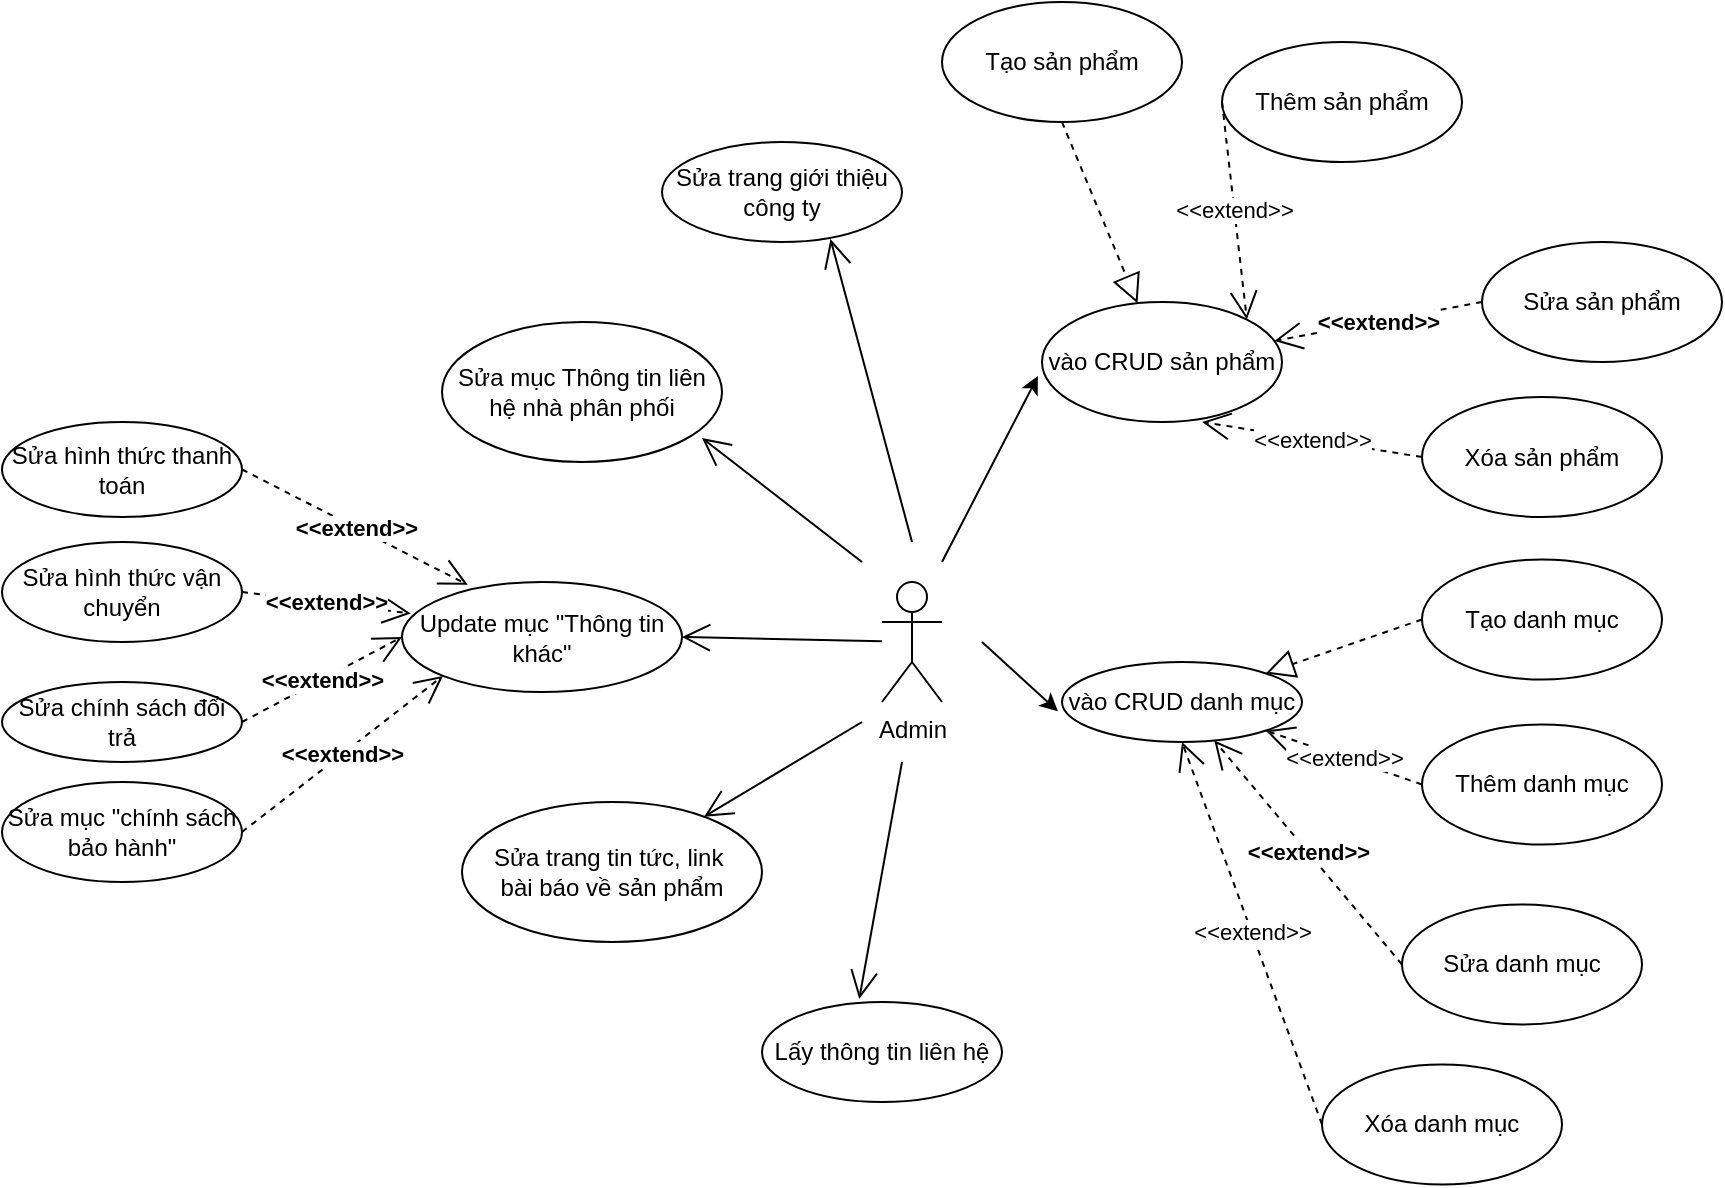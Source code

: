 <mxfile version="13.9.1" type="github">
  <diagram id="KsQNdJRiyhgeE9N4RiPK" name="Page-1">
    <mxGraphModel dx="2330" dy="660" grid="1" gridSize="10" guides="1" tooltips="1" connect="1" arrows="1" fold="1" page="1" pageScale="1" pageWidth="850" pageHeight="1100" math="0" shadow="0">
      <root>
        <mxCell id="0" />
        <mxCell id="1" parent="0" />
        <mxCell id="Ka_qR0vFbAZE_GIsa4IG-1" value="Admin&lt;br&gt;" style="shape=umlActor;verticalLabelPosition=bottom;verticalAlign=top;html=1;outlineConnect=0;" vertex="1" parent="1">
          <mxGeometry x="360" y="330" width="30" height="60" as="geometry" />
        </mxCell>
        <mxCell id="Ka_qR0vFbAZE_GIsa4IG-2" value="Tạo sản phẩm" style="ellipse;whiteSpace=wrap;html=1;" vertex="1" parent="1">
          <mxGeometry x="390" y="40" width="120" height="60" as="geometry" />
        </mxCell>
        <mxCell id="Ka_qR0vFbAZE_GIsa4IG-3" value="vào CRUD sản phẩm" style="ellipse;whiteSpace=wrap;html=1;" vertex="1" parent="1">
          <mxGeometry x="440" y="190" width="120" height="60" as="geometry" />
        </mxCell>
        <mxCell id="Ka_qR0vFbAZE_GIsa4IG-4" value="Xóa sản phẩm" style="ellipse;whiteSpace=wrap;html=1;" vertex="1" parent="1">
          <mxGeometry x="630" y="237.5" width="120" height="60" as="geometry" />
        </mxCell>
        <mxCell id="Ka_qR0vFbAZE_GIsa4IG-5" value="Thêm sản phẩm" style="ellipse;whiteSpace=wrap;html=1;" vertex="1" parent="1">
          <mxGeometry x="530" y="60" width="120" height="60" as="geometry" />
        </mxCell>
        <mxCell id="Ka_qR0vFbAZE_GIsa4IG-6" value="Sửa sản phẩm" style="ellipse;whiteSpace=wrap;html=1;" vertex="1" parent="1">
          <mxGeometry x="660" y="160" width="120" height="60" as="geometry" />
        </mxCell>
        <mxCell id="Ka_qR0vFbAZE_GIsa4IG-7" value="" style="endArrow=classic;html=1;entryX=-0.017;entryY=0.617;entryDx=0;entryDy=0;entryPerimeter=0;" edge="1" parent="1" target="Ka_qR0vFbAZE_GIsa4IG-3">
          <mxGeometry width="50" height="50" relative="1" as="geometry">
            <mxPoint x="390" y="320" as="sourcePoint" />
            <mxPoint x="530" y="150" as="targetPoint" />
          </mxGeometry>
        </mxCell>
        <mxCell id="Ka_qR0vFbAZE_GIsa4IG-11" value="" style="endArrow=block;dashed=1;endFill=0;endSize=12;html=1;exitX=0.5;exitY=1;exitDx=0;exitDy=0;" edge="1" parent="1" source="Ka_qR0vFbAZE_GIsa4IG-2" target="Ka_qR0vFbAZE_GIsa4IG-3">
          <mxGeometry width="160" relative="1" as="geometry">
            <mxPoint x="600" y="70" as="sourcePoint" />
            <mxPoint x="760" y="70" as="targetPoint" />
          </mxGeometry>
        </mxCell>
        <mxCell id="Ka_qR0vFbAZE_GIsa4IG-13" value="&amp;lt;&amp;lt;extend&amp;gt;&amp;gt;" style="endArrow=open;endSize=12;dashed=1;html=1;exitX=0;exitY=0.5;exitDx=0;exitDy=0;fontStyle=1" edge="1" parent="1" source="Ka_qR0vFbAZE_GIsa4IG-6" target="Ka_qR0vFbAZE_GIsa4IG-3">
          <mxGeometry width="160" relative="1" as="geometry">
            <mxPoint x="900" y="202.5" as="sourcePoint" />
            <mxPoint x="805" y="220" as="targetPoint" />
          </mxGeometry>
        </mxCell>
        <mxCell id="Ka_qR0vFbAZE_GIsa4IG-14" value="&amp;lt;&amp;lt;extend&amp;gt;&amp;gt;" style="endArrow=open;endSize=12;dashed=1;html=1;exitX=0;exitY=0.5;exitDx=0;exitDy=0;entryX=1;entryY=0;entryDx=0;entryDy=0;" edge="1" parent="1" source="Ka_qR0vFbAZE_GIsa4IG-5" target="Ka_qR0vFbAZE_GIsa4IG-3">
          <mxGeometry width="160" relative="1" as="geometry">
            <mxPoint x="910" y="212.5" as="sourcePoint" />
            <mxPoint x="815" y="230" as="targetPoint" />
          </mxGeometry>
        </mxCell>
        <mxCell id="Ka_qR0vFbAZE_GIsa4IG-15" value="&amp;lt;&amp;lt;extend&amp;gt;&amp;gt;" style="endArrow=open;endSize=12;dashed=1;html=1;exitX=0;exitY=0.5;exitDx=0;exitDy=0;entryX=0.667;entryY=1;entryDx=0;entryDy=0;entryPerimeter=0;" edge="1" parent="1" source="Ka_qR0vFbAZE_GIsa4IG-4" target="Ka_qR0vFbAZE_GIsa4IG-3">
          <mxGeometry width="160" relative="1" as="geometry">
            <mxPoint x="920" y="222.5" as="sourcePoint" />
            <mxPoint x="825" y="240" as="targetPoint" />
          </mxGeometry>
        </mxCell>
        <mxCell id="Ka_qR0vFbAZE_GIsa4IG-16" value="Tạo danh mục" style="ellipse;whiteSpace=wrap;html=1;" vertex="1" parent="1">
          <mxGeometry x="630" y="318.75" width="120" height="60" as="geometry" />
        </mxCell>
        <mxCell id="Ka_qR0vFbAZE_GIsa4IG-17" value="vào CRUD danh mục" style="ellipse;whiteSpace=wrap;html=1;" vertex="1" parent="1">
          <mxGeometry x="450" y="370" width="120" height="40" as="geometry" />
        </mxCell>
        <mxCell id="Ka_qR0vFbAZE_GIsa4IG-18" value="Xóa danh mục" style="ellipse;whiteSpace=wrap;html=1;" vertex="1" parent="1">
          <mxGeometry x="580" y="571.25" width="120" height="60" as="geometry" />
        </mxCell>
        <mxCell id="Ka_qR0vFbAZE_GIsa4IG-19" value="Thêm danh mục&lt;br&gt;" style="ellipse;whiteSpace=wrap;html=1;" vertex="1" parent="1">
          <mxGeometry x="630" y="401.25" width="120" height="60" as="geometry" />
        </mxCell>
        <mxCell id="Ka_qR0vFbAZE_GIsa4IG-20" value="Sửa danh mục" style="ellipse;whiteSpace=wrap;html=1;" vertex="1" parent="1">
          <mxGeometry x="620" y="491.25" width="120" height="60" as="geometry" />
        </mxCell>
        <mxCell id="Ka_qR0vFbAZE_GIsa4IG-21" value="" style="endArrow=classic;html=1;entryX=-0.017;entryY=0.617;entryDx=0;entryDy=0;entryPerimeter=0;" edge="1" target="Ka_qR0vFbAZE_GIsa4IG-17" parent="1">
          <mxGeometry width="50" height="50" relative="1" as="geometry">
            <mxPoint x="410" y="360" as="sourcePoint" />
            <mxPoint x="260" y="490" as="targetPoint" />
          </mxGeometry>
        </mxCell>
        <mxCell id="Ka_qR0vFbAZE_GIsa4IG-22" value="" style="endArrow=block;dashed=1;endFill=0;endSize=12;html=1;exitX=0;exitY=0.5;exitDx=0;exitDy=0;" edge="1" source="Ka_qR0vFbAZE_GIsa4IG-16" target="Ka_qR0vFbAZE_GIsa4IG-17" parent="1">
          <mxGeometry width="160" relative="1" as="geometry">
            <mxPoint x="540" y="450" as="sourcePoint" />
            <mxPoint x="700" y="450" as="targetPoint" />
          </mxGeometry>
        </mxCell>
        <mxCell id="Ka_qR0vFbAZE_GIsa4IG-23" value="&amp;lt;&amp;lt;extend&amp;gt;&amp;gt;" style="endArrow=open;endSize=12;dashed=1;html=1;exitX=0;exitY=0.5;exitDx=0;exitDy=0;fontStyle=1" edge="1" source="Ka_qR0vFbAZE_GIsa4IG-20" target="Ka_qR0vFbAZE_GIsa4IG-17" parent="1">
          <mxGeometry width="160" relative="1" as="geometry">
            <mxPoint x="840" y="582.5" as="sourcePoint" />
            <mxPoint x="745" y="600" as="targetPoint" />
          </mxGeometry>
        </mxCell>
        <mxCell id="Ka_qR0vFbAZE_GIsa4IG-24" value="&amp;lt;&amp;lt;extend&amp;gt;&amp;gt;" style="endArrow=open;endSize=12;dashed=1;html=1;exitX=0;exitY=0.5;exitDx=0;exitDy=0;" edge="1" source="Ka_qR0vFbAZE_GIsa4IG-19" target="Ka_qR0vFbAZE_GIsa4IG-17" parent="1">
          <mxGeometry width="160" relative="1" as="geometry">
            <mxPoint x="850" y="592.5" as="sourcePoint" />
            <mxPoint x="755" y="610" as="targetPoint" />
          </mxGeometry>
        </mxCell>
        <mxCell id="Ka_qR0vFbAZE_GIsa4IG-25" value="&amp;lt;&amp;lt;extend&amp;gt;&amp;gt;" style="endArrow=open;endSize=12;dashed=1;html=1;exitX=0;exitY=0.5;exitDx=0;exitDy=0;entryX=0.5;entryY=1;entryDx=0;entryDy=0;" edge="1" source="Ka_qR0vFbAZE_GIsa4IG-18" target="Ka_qR0vFbAZE_GIsa4IG-17" parent="1">
          <mxGeometry width="160" relative="1" as="geometry">
            <mxPoint x="860" y="602.5" as="sourcePoint" />
            <mxPoint x="765" y="620" as="targetPoint" />
          </mxGeometry>
        </mxCell>
        <mxCell id="Ka_qR0vFbAZE_GIsa4IG-27" value="" style="endArrow=open;endFill=1;endSize=12;html=1;entryX=1;entryY=0.5;entryDx=0;entryDy=0;" edge="1" parent="1" source="Ka_qR0vFbAZE_GIsa4IG-1" target="Ka_qR0vFbAZE_GIsa4IG-28">
          <mxGeometry width="160" relative="1" as="geometry">
            <mxPoint x="260" y="250" as="sourcePoint" />
            <mxPoint x="260" y="240" as="targetPoint" />
          </mxGeometry>
        </mxCell>
        <mxCell id="Ka_qR0vFbAZE_GIsa4IG-28" value="Update mục &quot;Thông tin khác&quot;" style="ellipse;whiteSpace=wrap;html=1;" vertex="1" parent="1">
          <mxGeometry x="120" y="330" width="140" height="55" as="geometry" />
        </mxCell>
        <mxCell id="Ka_qR0vFbAZE_GIsa4IG-29" value="Sửa trang tin tức, link&amp;nbsp;&lt;br&gt;bài báo về sản phẩm" style="ellipse;whiteSpace=wrap;html=1;" vertex="1" parent="1">
          <mxGeometry x="150" y="440" width="150" height="70" as="geometry" />
        </mxCell>
        <mxCell id="Ka_qR0vFbAZE_GIsa4IG-30" value="Sửa mục Thông tin liên hệ nhà phân phối" style="ellipse;whiteSpace=wrap;html=1;" vertex="1" parent="1">
          <mxGeometry x="140" y="200" width="140" height="70" as="geometry" />
        </mxCell>
        <mxCell id="Ka_qR0vFbAZE_GIsa4IG-31" value="Lấy thông tin liên hệ" style="ellipse;whiteSpace=wrap;html=1;" vertex="1" parent="1">
          <mxGeometry x="300" y="540" width="120" height="50" as="geometry" />
        </mxCell>
        <mxCell id="Ka_qR0vFbAZE_GIsa4IG-32" value="Sửa hình thức thanh toán" style="ellipse;whiteSpace=wrap;html=1;" vertex="1" parent="1">
          <mxGeometry x="-80" y="250" width="120" height="47.5" as="geometry" />
        </mxCell>
        <mxCell id="Ka_qR0vFbAZE_GIsa4IG-33" value="Sửa hình thức vận chuyển" style="ellipse;whiteSpace=wrap;html=1;" vertex="1" parent="1">
          <mxGeometry x="-80" y="310" width="120" height="50" as="geometry" />
        </mxCell>
        <mxCell id="Ka_qR0vFbAZE_GIsa4IG-34" value="Sửa mục &quot;chính sách bảo hành&quot;" style="ellipse;whiteSpace=wrap;html=1;" vertex="1" parent="1">
          <mxGeometry x="-80" y="430" width="120" height="50" as="geometry" />
        </mxCell>
        <mxCell id="Ka_qR0vFbAZE_GIsa4IG-35" value="Sửa chính sách đổi trả" style="ellipse;whiteSpace=wrap;html=1;" vertex="1" parent="1">
          <mxGeometry x="-80" y="380" width="120" height="40" as="geometry" />
        </mxCell>
        <mxCell id="Ka_qR0vFbAZE_GIsa4IG-38" value="Sửa trang giới thiệu công ty" style="ellipse;whiteSpace=wrap;html=1;" vertex="1" parent="1">
          <mxGeometry x="250" y="110" width="120" height="50" as="geometry" />
        </mxCell>
        <mxCell id="Ka_qR0vFbAZE_GIsa4IG-40" value="" style="endArrow=open;endFill=1;endSize=12;html=1;" edge="1" parent="1">
          <mxGeometry width="160" relative="1" as="geometry">
            <mxPoint x="350" y="320" as="sourcePoint" />
            <mxPoint x="270" y="258.04" as="targetPoint" />
          </mxGeometry>
        </mxCell>
        <mxCell id="Ka_qR0vFbAZE_GIsa4IG-41" value="" style="endArrow=open;endFill=1;endSize=12;html=1;entryX=0.405;entryY=-0.029;entryDx=0;entryDy=0;entryPerimeter=0;" edge="1" parent="1" target="Ka_qR0vFbAZE_GIsa4IG-31">
          <mxGeometry width="160" relative="1" as="geometry">
            <mxPoint x="370" y="420" as="sourcePoint" />
            <mxPoint x="470" y="460" as="targetPoint" />
          </mxGeometry>
        </mxCell>
        <mxCell id="Ka_qR0vFbAZE_GIsa4IG-42" value="" style="endArrow=open;endFill=1;endSize=12;html=1;" edge="1" parent="1" target="Ka_qR0vFbAZE_GIsa4IG-29">
          <mxGeometry width="160" relative="1" as="geometry">
            <mxPoint x="350" y="400" as="sourcePoint" />
            <mxPoint x="358.6" y="548.55" as="targetPoint" />
          </mxGeometry>
        </mxCell>
        <mxCell id="Ka_qR0vFbAZE_GIsa4IG-43" value="" style="endArrow=open;endFill=1;endSize=12;html=1;entryX=0.702;entryY=0.971;entryDx=0;entryDy=0;entryPerimeter=0;" edge="1" parent="1" target="Ka_qR0vFbAZE_GIsa4IG-38">
          <mxGeometry width="160" relative="1" as="geometry">
            <mxPoint x="375" y="310" as="sourcePoint" />
            <mxPoint x="460" y="170" as="targetPoint" />
          </mxGeometry>
        </mxCell>
        <mxCell id="Ka_qR0vFbAZE_GIsa4IG-47" value="&amp;lt;&amp;lt;extend&amp;gt;&amp;gt;" style="endArrow=open;endSize=12;dashed=1;html=1;exitX=1;exitY=0.5;exitDx=0;exitDy=0;fontStyle=1;entryX=0.235;entryY=0.026;entryDx=0;entryDy=0;entryPerimeter=0;" edge="1" parent="1" source="Ka_qR0vFbAZE_GIsa4IG-32" target="Ka_qR0vFbAZE_GIsa4IG-28">
          <mxGeometry width="160" relative="1" as="geometry">
            <mxPoint x="740" y="540" as="sourcePoint" />
            <mxPoint x="572.429" y="401.05" as="targetPoint" />
          </mxGeometry>
        </mxCell>
        <mxCell id="Ka_qR0vFbAZE_GIsa4IG-48" value="&amp;lt;&amp;lt;extend&amp;gt;&amp;gt;" style="endArrow=open;endSize=12;dashed=1;html=1;exitX=1;exitY=0.5;exitDx=0;exitDy=0;fontStyle=1;entryX=0.031;entryY=0.286;entryDx=0;entryDy=0;entryPerimeter=0;" edge="1" parent="1" source="Ka_qR0vFbAZE_GIsa4IG-33" target="Ka_qR0vFbAZE_GIsa4IG-28">
          <mxGeometry width="160" relative="1" as="geometry">
            <mxPoint x="50" y="283.75" as="sourcePoint" />
            <mxPoint x="130" y="370" as="targetPoint" />
          </mxGeometry>
        </mxCell>
        <mxCell id="Ka_qR0vFbAZE_GIsa4IG-49" value="&amp;lt;&amp;lt;extend&amp;gt;&amp;gt;" style="endArrow=open;endSize=12;dashed=1;html=1;exitX=1;exitY=0.5;exitDx=0;exitDy=0;fontStyle=1;entryX=0;entryY=0.5;entryDx=0;entryDy=0;" edge="1" parent="1" source="Ka_qR0vFbAZE_GIsa4IG-35" target="Ka_qR0vFbAZE_GIsa4IG-28">
          <mxGeometry width="160" relative="1" as="geometry">
            <mxPoint x="50" y="345.0" as="sourcePoint" />
            <mxPoint x="134.34" y="355.73" as="targetPoint" />
          </mxGeometry>
        </mxCell>
        <mxCell id="Ka_qR0vFbAZE_GIsa4IG-50" value="&amp;lt;&amp;lt;extend&amp;gt;&amp;gt;" style="endArrow=open;endSize=12;dashed=1;html=1;exitX=1;exitY=0.5;exitDx=0;exitDy=0;fontStyle=1;entryX=0;entryY=1;entryDx=0;entryDy=0;" edge="1" parent="1" source="Ka_qR0vFbAZE_GIsa4IG-34" target="Ka_qR0vFbAZE_GIsa4IG-28">
          <mxGeometry width="160" relative="1" as="geometry">
            <mxPoint x="50" y="410" as="sourcePoint" />
            <mxPoint x="130" y="367.5" as="targetPoint" />
          </mxGeometry>
        </mxCell>
      </root>
    </mxGraphModel>
  </diagram>
</mxfile>
